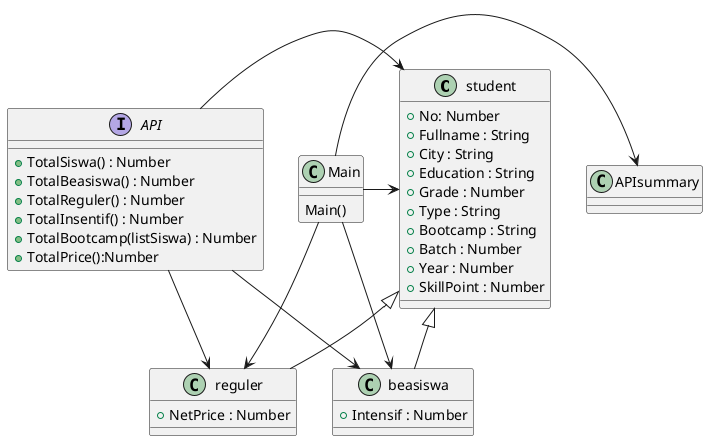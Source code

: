 @startuml classdigram-msh

class student{
    +No: Number
    +Fullname : String
    +City : String
    +Education : String
    +Grade : Number
    +Type : String
    +Bootcamp : String
    +Batch : Number
    +Year : Number
    +SkillPoint : Number
    
    
    

    
    

}

class Main {
    Main()
}

class reguler extends student{
    +NetPrice : Number
}

class beasiswa extends student{
   
    +Intensif : Number
   
}



interface API{
    +TotalSiswa() : Number
    +TotalBeasiswa() : Number
    +TotalReguler() : Number
    +TotalInsentif() : Number
    +TotalBootcamp(listSiswa) : Number
    +TotalPrice():Number



}

Main -> student
Main -> reguler
Main -> beasiswa
Main -> APIsummary
API -> student
API -> reguler
API -> beasiswa

@enduml